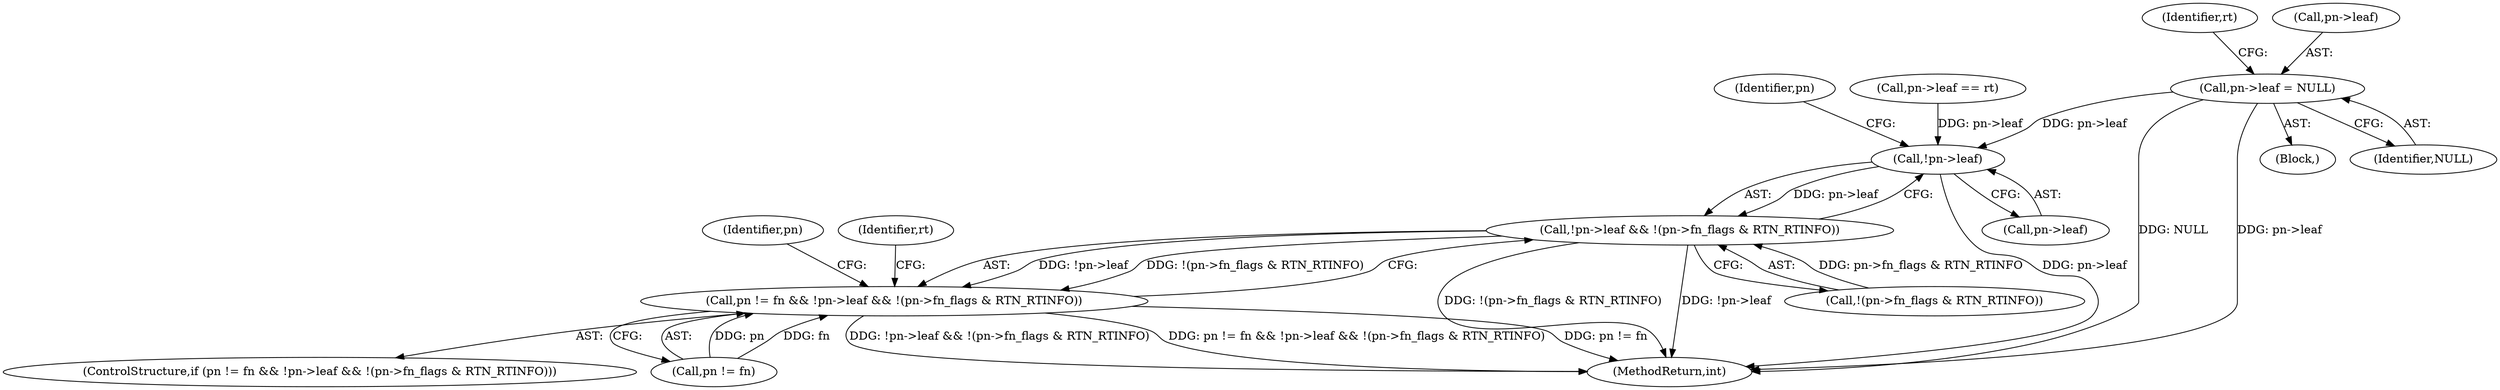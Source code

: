 digraph "0_linux_ae7b4e1f213aa659aedf9c6ecad0bf5f0476e1e2@pointer" {
"1000329" [label="(Call,pn->leaf = NULL)"];
"1000345" [label="(Call,!pn->leaf)"];
"1000344" [label="(Call,!pn->leaf && !(pn->fn_flags & RTN_RTINFO))"];
"1000340" [label="(Call,pn != fn && !pn->leaf && !(pn->fn_flags & RTN_RTINFO))"];
"1000426" [label="(MethodReturn,int)"];
"1000345" [label="(Call,!pn->leaf)"];
"1000328" [label="(Block,)"];
"1000333" [label="(Identifier,NULL)"];
"1000346" [label="(Call,pn->leaf)"];
"1000358" [label="(Identifier,pn)"];
"1000337" [label="(Identifier,rt)"];
"1000398" [label="(Identifier,rt)"];
"1000349" [label="(Call,!(pn->fn_flags & RTN_RTINFO))"];
"1000339" [label="(ControlStructure,if (pn != fn && !pn->leaf && !(pn->fn_flags & RTN_RTINFO)))"];
"1000329" [label="(Call,pn->leaf = NULL)"];
"1000352" [label="(Identifier,pn)"];
"1000323" [label="(Call,pn->leaf == rt)"];
"1000340" [label="(Call,pn != fn && !pn->leaf && !(pn->fn_flags & RTN_RTINFO))"];
"1000341" [label="(Call,pn != fn)"];
"1000330" [label="(Call,pn->leaf)"];
"1000344" [label="(Call,!pn->leaf && !(pn->fn_flags & RTN_RTINFO))"];
"1000329" -> "1000328"  [label="AST: "];
"1000329" -> "1000333"  [label="CFG: "];
"1000330" -> "1000329"  [label="AST: "];
"1000333" -> "1000329"  [label="AST: "];
"1000337" -> "1000329"  [label="CFG: "];
"1000329" -> "1000426"  [label="DDG: NULL"];
"1000329" -> "1000426"  [label="DDG: pn->leaf"];
"1000329" -> "1000345"  [label="DDG: pn->leaf"];
"1000345" -> "1000344"  [label="AST: "];
"1000345" -> "1000346"  [label="CFG: "];
"1000346" -> "1000345"  [label="AST: "];
"1000352" -> "1000345"  [label="CFG: "];
"1000344" -> "1000345"  [label="CFG: "];
"1000345" -> "1000426"  [label="DDG: pn->leaf"];
"1000345" -> "1000344"  [label="DDG: pn->leaf"];
"1000323" -> "1000345"  [label="DDG: pn->leaf"];
"1000344" -> "1000340"  [label="AST: "];
"1000344" -> "1000349"  [label="CFG: "];
"1000349" -> "1000344"  [label="AST: "];
"1000340" -> "1000344"  [label="CFG: "];
"1000344" -> "1000426"  [label="DDG: !(pn->fn_flags & RTN_RTINFO)"];
"1000344" -> "1000426"  [label="DDG: !pn->leaf"];
"1000344" -> "1000340"  [label="DDG: !pn->leaf"];
"1000344" -> "1000340"  [label="DDG: !(pn->fn_flags & RTN_RTINFO)"];
"1000349" -> "1000344"  [label="DDG: pn->fn_flags & RTN_RTINFO"];
"1000340" -> "1000339"  [label="AST: "];
"1000340" -> "1000341"  [label="CFG: "];
"1000341" -> "1000340"  [label="AST: "];
"1000358" -> "1000340"  [label="CFG: "];
"1000398" -> "1000340"  [label="CFG: "];
"1000340" -> "1000426"  [label="DDG: !pn->leaf && !(pn->fn_flags & RTN_RTINFO)"];
"1000340" -> "1000426"  [label="DDG: pn != fn && !pn->leaf && !(pn->fn_flags & RTN_RTINFO)"];
"1000340" -> "1000426"  [label="DDG: pn != fn"];
"1000341" -> "1000340"  [label="DDG: pn"];
"1000341" -> "1000340"  [label="DDG: fn"];
}
